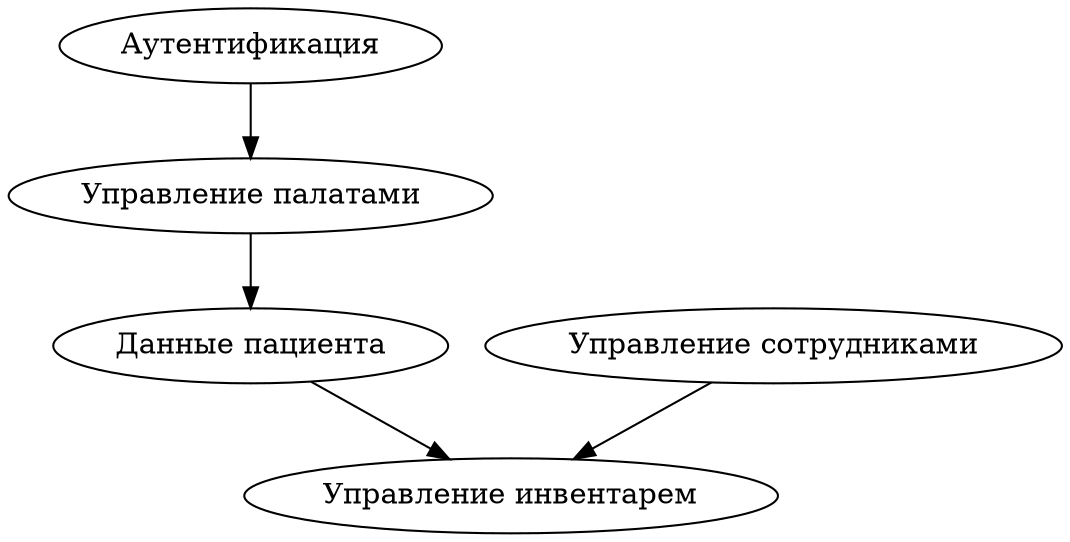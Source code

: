 digraph PackageDiagram {
    rankdir=TB;

    Authentication [label="Аутентификация"];
    WardManagement [label="Управление палатами"];
    EmployeeManagement [label="Управление сотрудниками"];
    InventoryManagement [label="Управление инвентарем"];
    PatientData [label="Данные пациента"];

    Authentication -> WardManagement;
    WardManagement -> PatientData;
    EmployeeManagement -> InventoryManagement;
    PatientData -> InventoryManagement;
}
